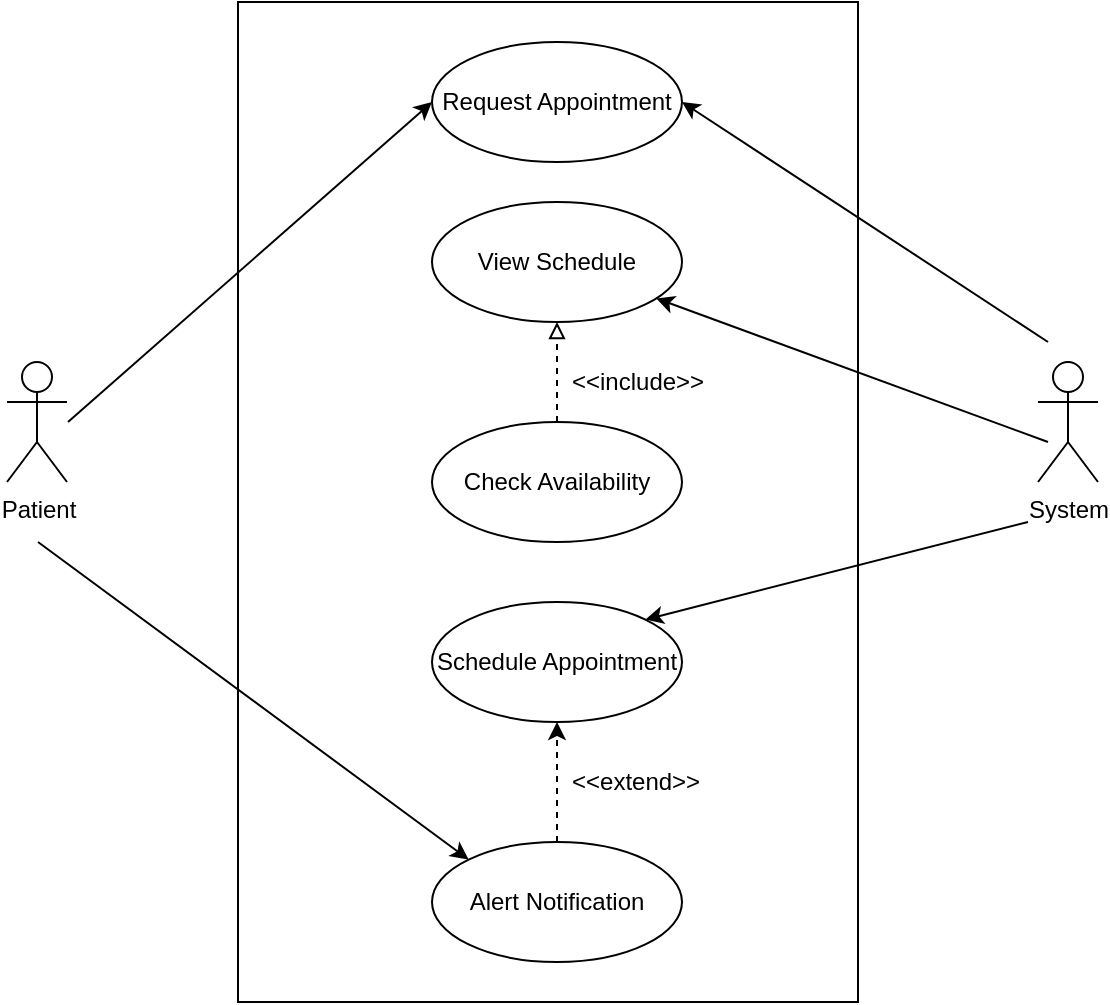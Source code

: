 <mxfile version="10.7.5" type="device"><diagram id="JTKOUj6Gy818Wf0-ONzn" name="Page-1"><mxGraphModel dx="988" dy="532" grid="1" gridSize="10" guides="1" tooltips="1" connect="1" arrows="1" fold="1" page="1" pageScale="1" pageWidth="850" pageHeight="1100" math="0" shadow="0"><root><mxCell id="0"/><mxCell id="1" parent="0"/><mxCell id="goIDr_m52E69jmR9z1tz-1" value="Patient" style="shape=umlActor;verticalLabelPosition=bottom;labelBackgroundColor=#ffffff;verticalAlign=top;html=1;" vertex="1" parent="1"><mxGeometry x="164.5" y="490" width="30" height="60" as="geometry"/></mxCell><mxCell id="goIDr_m52E69jmR9z1tz-2" value="System" style="shape=umlActor;verticalLabelPosition=bottom;labelBackgroundColor=#ffffff;verticalAlign=top;html=1;" vertex="1" parent="1"><mxGeometry x="680" y="490" width="30" height="60" as="geometry"/></mxCell><mxCell id="goIDr_m52E69jmR9z1tz-7" value="Request Appointment" style="ellipse;whiteSpace=wrap;html=1;" vertex="1" parent="1"><mxGeometry x="377" y="330" width="125" height="60" as="geometry"/></mxCell><mxCell id="goIDr_m52E69jmR9z1tz-47" value="View Schedule" style="ellipse;whiteSpace=wrap;html=1;" vertex="1" parent="1"><mxGeometry x="377" y="410" width="125" height="60" as="geometry"/></mxCell><mxCell id="goIDr_m52E69jmR9z1tz-49" value="Check Availability" style="ellipse;whiteSpace=wrap;html=1;" vertex="1" parent="1"><mxGeometry x="377" y="520" width="125" height="60" as="geometry"/></mxCell><mxCell id="goIDr_m52E69jmR9z1tz-60" value="Schedule Appointment&lt;br&gt;" style="ellipse;whiteSpace=wrap;html=1;" vertex="1" parent="1"><mxGeometry x="377" y="610" width="125" height="60" as="geometry"/></mxCell><mxCell id="goIDr_m52E69jmR9z1tz-63" value="Alert Notification&lt;br&gt;" style="ellipse;whiteSpace=wrap;html=1;" vertex="1" parent="1"><mxGeometry x="377" y="730" width="125" height="60" as="geometry"/></mxCell><mxCell id="goIDr_m52E69jmR9z1tz-38" value="" style="edgeStyle=orthogonalEdgeStyle;rounded=0;orthogonalLoop=1;jettySize=auto;html=1;dashed=1;endArrow=block;endFill=0;entryX=0.5;entryY=1;entryDx=0;entryDy=0;exitX=0.5;exitY=0;exitDx=0;exitDy=0;" edge="1" parent="1" source="goIDr_m52E69jmR9z1tz-49" target="goIDr_m52E69jmR9z1tz-47"><mxGeometry relative="1" as="geometry"><mxPoint x="502" y="560" as="sourcePoint"/><mxPoint x="475" y="500" as="targetPoint"/><Array as="points"><mxPoint x="440" y="520"/><mxPoint x="440" y="520"/></Array></mxGeometry></mxCell><mxCell id="goIDr_m52E69jmR9z1tz-11" value="" style="endArrow=classic;html=1;entryX=0;entryY=0.5;entryDx=0;entryDy=0;" edge="1" parent="1" target="goIDr_m52E69jmR9z1tz-7"><mxGeometry width="50" height="50" relative="1" as="geometry"><mxPoint x="195" y="520" as="sourcePoint"/><mxPoint x="285" y="370" as="targetPoint"/></mxGeometry></mxCell><mxCell id="goIDr_m52E69jmR9z1tz-34" value="&amp;lt;&amp;lt;extend&amp;gt;&amp;gt;" style="text;html=1;resizable=0;points=[];autosize=1;align=left;verticalAlign=top;spacingTop=-4;" vertex="1" parent="1"><mxGeometry x="445" y="690" width="80" height="20" as="geometry"/></mxCell><mxCell id="goIDr_m52E69jmR9z1tz-39" value="" style="endArrow=classic;html=1;entryX=1;entryY=0.5;entryDx=0;entryDy=0;" edge="1" parent="1" target="goIDr_m52E69jmR9z1tz-7"><mxGeometry width="50" height="50" relative="1" as="geometry"><mxPoint x="685" y="480" as="sourcePoint"/><mxPoint x="669.5" y="405" as="targetPoint"/></mxGeometry></mxCell><mxCell id="goIDr_m52E69jmR9z1tz-40" value="&amp;lt;&amp;lt;include&amp;gt;&amp;gt;" style="text;html=1;resizable=0;points=[];autosize=1;align=left;verticalAlign=top;spacingTop=-4;" vertex="1" parent="1"><mxGeometry x="445" y="490" width="80" height="20" as="geometry"/></mxCell><mxCell id="goIDr_m52E69jmR9z1tz-45" value="" style="endArrow=classic;html=1;" edge="1" parent="1" target="goIDr_m52E69jmR9z1tz-47"><mxGeometry width="50" height="50" relative="1" as="geometry"><mxPoint x="685" y="530" as="sourcePoint"/><mxPoint x="508" y="470" as="targetPoint"/></mxGeometry></mxCell><mxCell id="goIDr_m52E69jmR9z1tz-62" value="" style="endArrow=classic;html=1;entryX=1;entryY=0;entryDx=0;entryDy=0;" edge="1" parent="1" target="goIDr_m52E69jmR9z1tz-60"><mxGeometry width="50" height="50" relative="1" as="geometry"><mxPoint x="675" y="570" as="sourcePoint"/><mxPoint x="510" y="640" as="targetPoint"/></mxGeometry></mxCell><mxCell id="goIDr_m52E69jmR9z1tz-66" value="" style="endArrow=classic;html=1;entryX=0.5;entryY=1;entryDx=0;entryDy=0;dashed=1;" edge="1" parent="1" source="goIDr_m52E69jmR9z1tz-63" target="goIDr_m52E69jmR9z1tz-60"><mxGeometry width="50" height="50" relative="1" as="geometry"><mxPoint x="305" y="870" as="sourcePoint"/><mxPoint x="355" y="820" as="targetPoint"/></mxGeometry></mxCell><mxCell id="goIDr_m52E69jmR9z1tz-67" value="" style="endArrow=classic;html=1;entryX=0;entryY=0;entryDx=0;entryDy=0;" edge="1" parent="1" target="goIDr_m52E69jmR9z1tz-63"><mxGeometry width="50" height="50" relative="1" as="geometry"><mxPoint x="180" y="580" as="sourcePoint"/><mxPoint x="404.353" y="688.588" as="targetPoint"/></mxGeometry></mxCell><mxCell id="goIDr_m52E69jmR9z1tz-68" value="" style="rounded=0;whiteSpace=wrap;html=1;fillColor=none;" vertex="1" parent="1"><mxGeometry x="280" y="310" width="310" height="500" as="geometry"/></mxCell></root></mxGraphModel></diagram></mxfile>